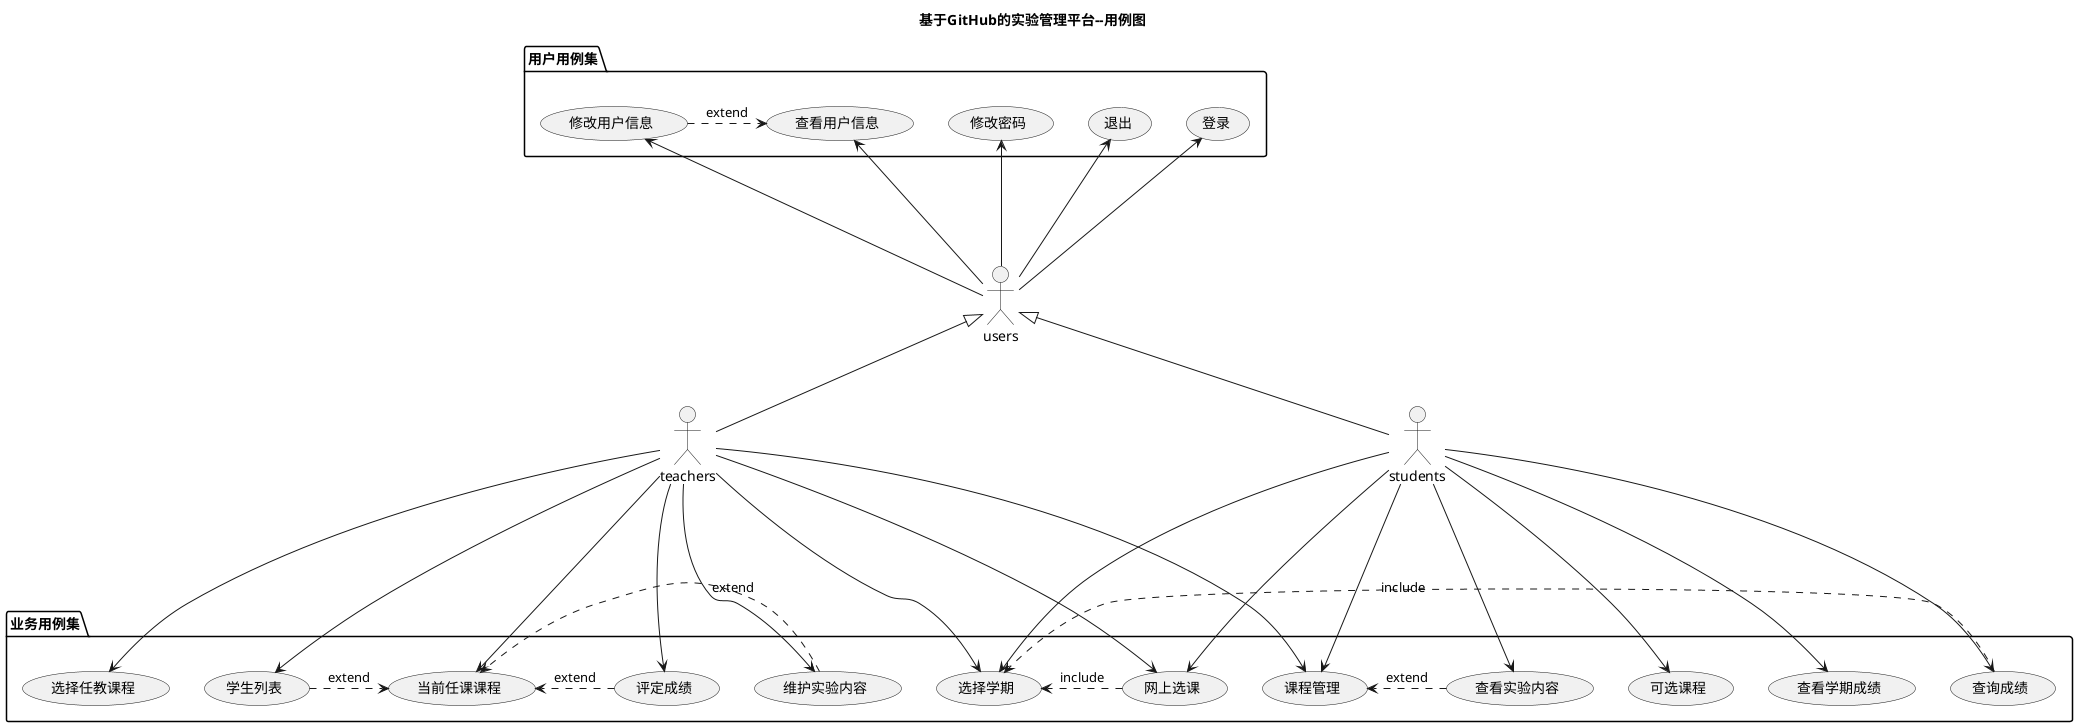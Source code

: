 @startuml
title 基于GitHub的实验管理平台--用例图
actor teachers
actor students
actor users
users <|-- teachers
users <|-- students

package 用户用例集 {
users --up-> (登录)
users --up-> (退出)
users --up-> (查看用户信息)
users --up-> (修改用户信息)
users --up-> (修改密码)

(修改用户信息) .> (查看用户信息) : extend

}
package 业务用例集 {

students ---> (课程管理)
students ---> (网上选课)
students ---> (选择学期)
teachers ---> (选择学期)
students ---> (可选课程)

students ---> (查看学期成绩)
students ---> (查看实验内容)
students ---> (查询成绩)

teachers ---> (课程管理)
teachers ---> (网上选课)

teachers ---> (当前任课课程)
teachers ---> (选择任教课程)
teachers ---> (维护实验内容)
teachers ---> (评定成绩)
teachers ---> (学生列表)


	(查询成绩) .> (选择学期) : include
	(网上选课) .> (选择学期) : include



	(学生列表) .> (当前任课课程) : extend
	(评定成绩) .> (当前任课课程) : extend
	(维护实验内容) .> (当前任课课程) : extend
	(查看实验内容) .> (课程管理) : extend



}

@enduml